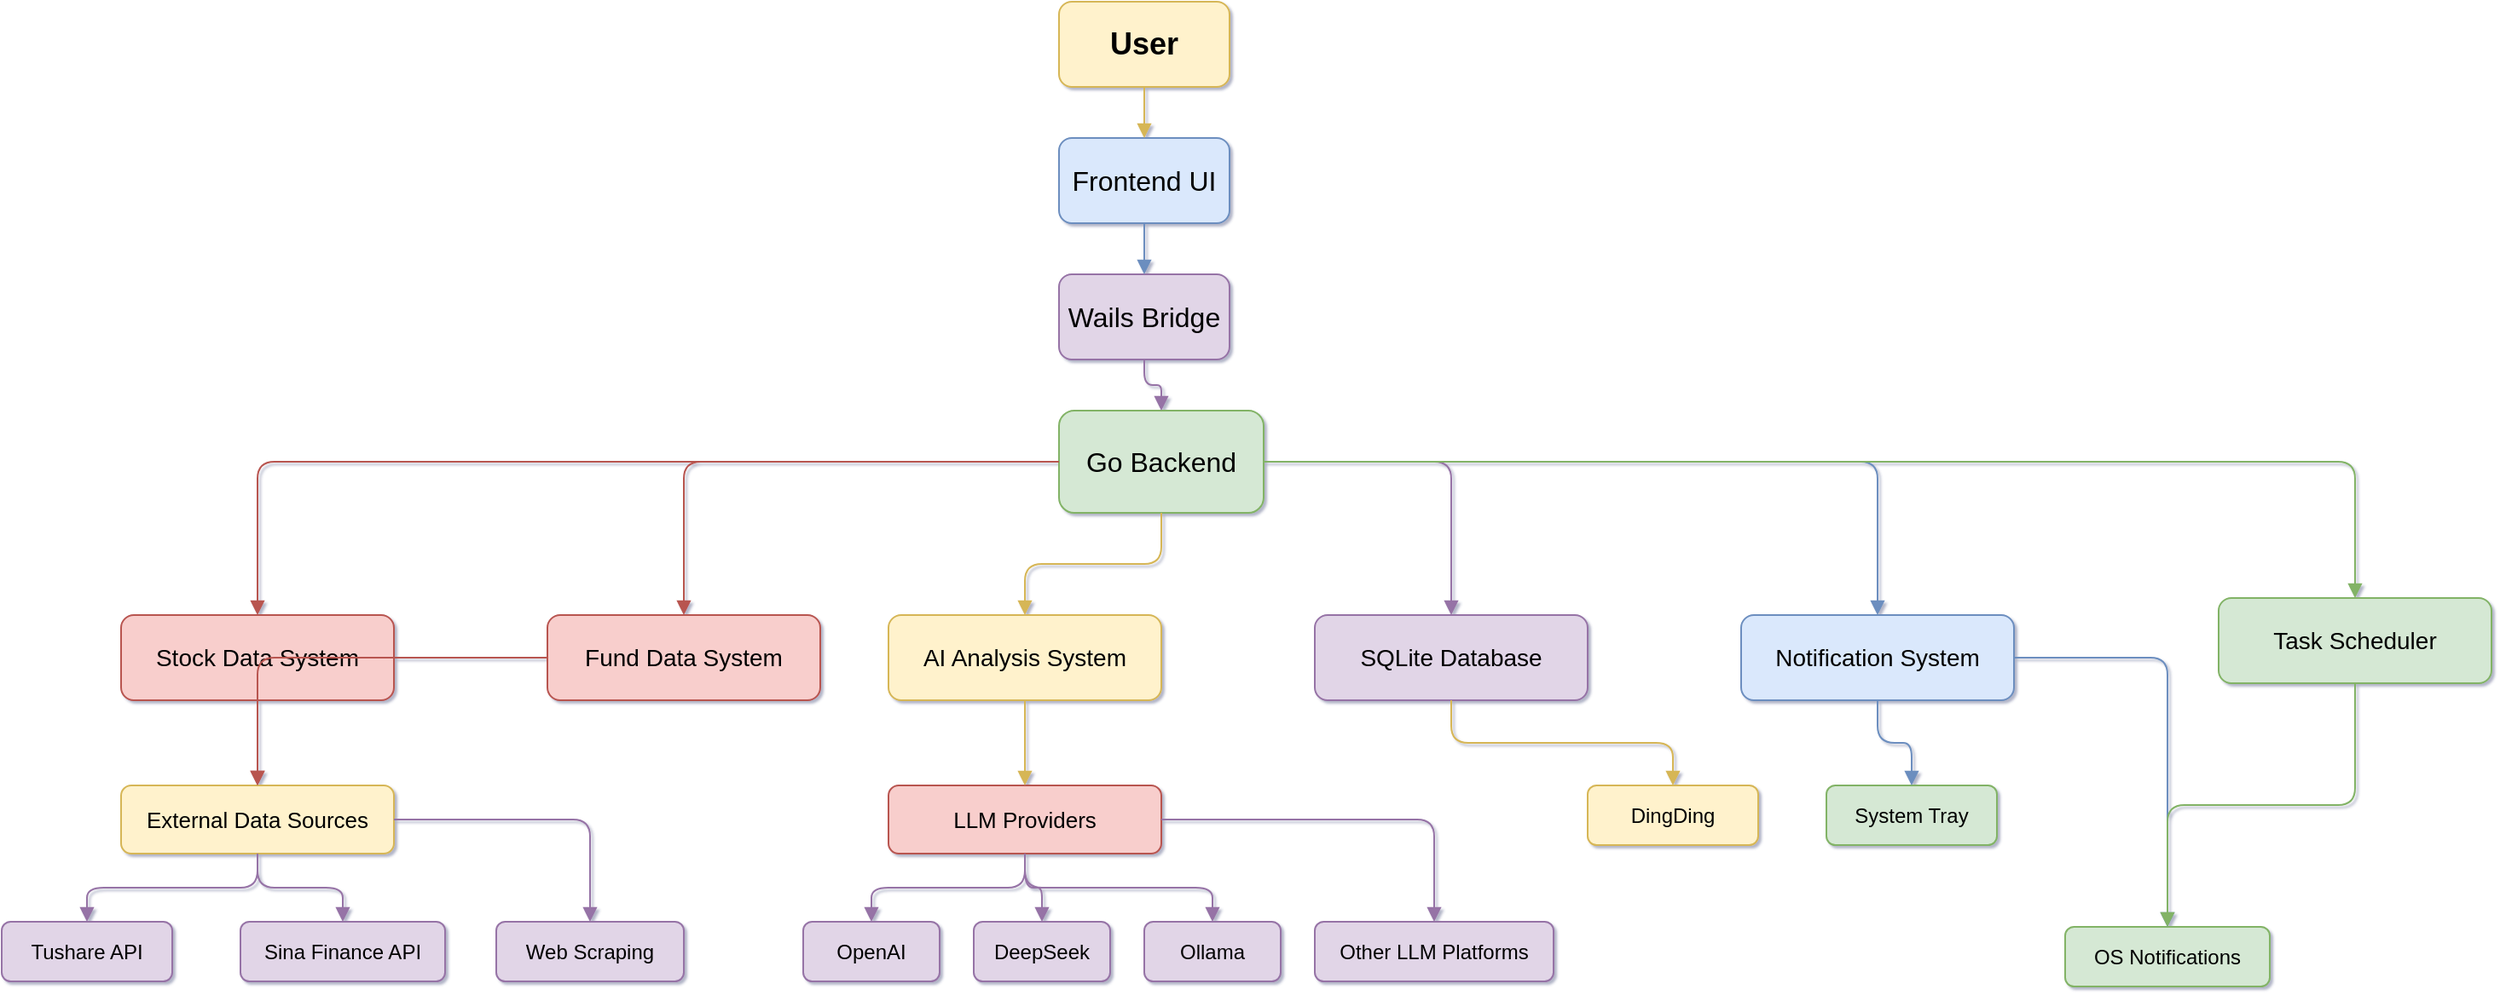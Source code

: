 <mxfile version="26.0.9">
  <diagram name="go-stock业务流视角架构图" id="business-flow">
    <mxGraphModel dx="1578" dy="1038" grid="0" gridSize="10" guides="1" tooltips="1" connect="1" arrows="1" fold="1" page="1" pageScale="1" pageWidth="1800" pageHeight="1200" background="#ffffff" math="0" shadow="1">
      <root>
        <mxCell id="0" />
        <mxCell id="1" parent="0" />
        <mxCell id="user" value="User" style="rounded=1;whiteSpace=wrap;html=1;fillColor=#fff2cc;strokeColor=#d6b656;fontSize=18;fontStyle=1;" parent="1" vertex="1">
          <mxGeometry x="850" y="40" width="100" height="50" as="geometry" />
        </mxCell>
        <mxCell id="frontend" value="Frontend UI" style="rounded=1;whiteSpace=wrap;html=1;fillColor=#dae8fc;strokeColor=#6c8ebf;fontSize=16;" parent="1" vertex="1">
          <mxGeometry x="850" y="120" width="100" height="50" as="geometry" />
        </mxCell>
        <mxCell id="wails" value="Wails Bridge" style="rounded=1;whiteSpace=wrap;html=1;fillColor=#e1d5e7;strokeColor=#9673a6;fontSize=16;" parent="1" vertex="1">
          <mxGeometry x="850" y="200" width="100" height="50" as="geometry" />
        </mxCell>
        <mxCell id="backend" value="Go Backend" style="rounded=1;whiteSpace=wrap;html=1;fillColor=#d5e8d4;strokeColor=#82b366;fontSize=16;" parent="1" vertex="1">
          <mxGeometry x="850" y="280" width="120" height="60" as="geometry" />
        </mxCell>
        <mxCell id="stockdata" value="Stock Data System" style="rounded=1;whiteSpace=wrap;html=1;fillColor=#f8cecc;strokeColor=#b85450;fontSize=14;" parent="1" vertex="1">
          <mxGeometry x="300" y="400" width="160" height="50" as="geometry" />
        </mxCell>
        <mxCell id="funddata" value="Fund Data System" style="rounded=1;whiteSpace=wrap;html=1;fillColor=#f8cecc;strokeColor=#b85450;fontSize=14;" parent="1" vertex="1">
          <mxGeometry x="550" y="400" width="160" height="50" as="geometry" />
        </mxCell>
        <mxCell id="ai" value="AI Analysis System" style="rounded=1;whiteSpace=wrap;html=1;fillColor=#fff2cc;strokeColor=#d6b656;fontSize=14;" parent="1" vertex="1">
          <mxGeometry x="750" y="400" width="160" height="50" as="geometry" />
        </mxCell>
        <mxCell id="sqlite" value="SQLite Database" style="rounded=1;whiteSpace=wrap;html=1;fillColor=#e1d5e7;strokeColor=#9673a6;fontSize=14;" parent="1" vertex="1">
          <mxGeometry x="1000" y="400" width="160" height="50" as="geometry" />
        </mxCell>
        <mxCell id="notify" value="Notification System" style="rounded=1;whiteSpace=wrap;html=1;fillColor=#dae8fc;strokeColor=#6c8ebf;fontSize=14;" parent="1" vertex="1">
          <mxGeometry x="1250" y="400" width="160" height="50" as="geometry" />
        </mxCell>
        <mxCell id="task" value="Task Scheduler" style="rounded=1;whiteSpace=wrap;html=1;fillColor=#d5e8d4;strokeColor=#82b366;fontSize=14;" parent="1" vertex="1">
          <mxGeometry x="1530" y="390" width="160" height="50" as="geometry" />
        </mxCell>
        <mxCell id="external" value="External Data Sources" style="rounded=1;whiteSpace=wrap;html=1;fillColor=#fff2cc;strokeColor=#d6b656;fontSize=13;" parent="1" vertex="1">
          <mxGeometry x="300" y="500" width="160" height="40" as="geometry" />
        </mxCell>
        <mxCell id="tushare" value="Tushare API" style="rounded=1;whiteSpace=wrap;html=1;fillColor=#e1d5e7;strokeColor=#9673a6;fontSize=12;" parent="1" vertex="1">
          <mxGeometry x="230" y="580" width="100" height="35" as="geometry" />
        </mxCell>
        <mxCell id="sina" value="Sina Finance API" style="rounded=1;whiteSpace=wrap;html=1;fillColor=#e1d5e7;strokeColor=#9673a6;fontSize=12;" parent="1" vertex="1">
          <mxGeometry x="370" y="580" width="120" height="35" as="geometry" />
        </mxCell>
        <mxCell id="scraping" value="Web Scraping" style="rounded=1;whiteSpace=wrap;html=1;fillColor=#e1d5e7;strokeColor=#9673a6;fontSize=12;" parent="1" vertex="1">
          <mxGeometry x="520" y="580" width="110" height="35" as="geometry" />
        </mxCell>
        <mxCell id="llm" value="LLM Providers" style="rounded=1;whiteSpace=wrap;html=1;fillColor=#f8cecc;strokeColor=#b85450;fontSize=13;" parent="1" vertex="1">
          <mxGeometry x="750" y="500" width="160" height="40" as="geometry" />
        </mxCell>
        <mxCell id="openai" value="OpenAI" style="rounded=1;whiteSpace=wrap;html=1;fillColor=#e1d5e7;strokeColor=#9673a6;fontSize=12;" parent="1" vertex="1">
          <mxGeometry x="700" y="580" width="80" height="35" as="geometry" />
        </mxCell>
        <mxCell id="deepseek" value="DeepSeek" style="rounded=1;whiteSpace=wrap;html=1;fillColor=#e1d5e7;strokeColor=#9673a6;fontSize=12;" parent="1" vertex="1">
          <mxGeometry x="800" y="580" width="80" height="35" as="geometry" />
        </mxCell>
        <mxCell id="ollama" value="Ollama" style="rounded=1;whiteSpace=wrap;html=1;fillColor=#e1d5e7;strokeColor=#9673a6;fontSize=12;" parent="1" vertex="1">
          <mxGeometry x="900" y="580" width="80" height="35" as="geometry" />
        </mxCell>
        <mxCell id="otherllm" value="Other LLM Platforms" style="rounded=1;whiteSpace=wrap;html=1;fillColor=#e1d5e7;strokeColor=#9673a6;fontSize=12;" parent="1" vertex="1">
          <mxGeometry x="1000" y="580" width="140" height="35" as="geometry" />
        </mxCell>
        <mxCell id="dingding" value="DingDing" style="rounded=1;whiteSpace=wrap;html=1;fillColor=#fff2cc;strokeColor=#d6b656;fontSize=12;" parent="1" vertex="1">
          <mxGeometry x="1160" y="500" width="100" height="35" as="geometry" />
        </mxCell>
        <mxCell id="tray" value="System Tray" style="rounded=1;whiteSpace=wrap;html=1;fillColor=#d5e8d4;strokeColor=#82b366;fontSize=12;" parent="1" vertex="1">
          <mxGeometry x="1300" y="500" width="100" height="35" as="geometry" />
        </mxCell>
        <mxCell id="osnotify" value="OS Notifications" style="rounded=1;whiteSpace=wrap;html=1;fillColor=#d5e8d4;strokeColor=#82b366;fontSize=12;" parent="1" vertex="1">
          <mxGeometry x="1440" y="583" width="120" height="35" as="geometry" />
        </mxCell>
        <mxCell id="u2f" style="edgeStyle=orthogonalEdgeStyle;endArrow=block;html=1;strokeColor=#d6b656;" parent="1" source="user" target="frontend" edge="1">
          <mxGeometry relative="1" as="geometry" />
        </mxCell>
        <mxCell id="f2w" style="edgeStyle=orthogonalEdgeStyle;endArrow=block;html=1;strokeColor=#6c8ebf;" parent="1" source="frontend" target="wails" edge="1">
          <mxGeometry relative="1" as="geometry" />
        </mxCell>
        <mxCell id="w2b" style="edgeStyle=orthogonalEdgeStyle;endArrow=block;html=1;strokeColor=#9673a6;" parent="1" source="wails" target="backend" edge="1">
          <mxGeometry relative="1" as="geometry" />
        </mxCell>
        <mxCell id="b2stock" style="edgeStyle=orthogonalEdgeStyle;endArrow=block;html=1;strokeColor=#b85450;" parent="1" source="backend" target="stockdata" edge="1">
          <mxGeometry relative="1" as="geometry" />
        </mxCell>
        <mxCell id="b2fund" style="edgeStyle=orthogonalEdgeStyle;endArrow=block;html=1;strokeColor=#b85450;" parent="1" source="backend" target="funddata" edge="1">
          <mxGeometry relative="1" as="geometry" />
        </mxCell>
        <mxCell id="b2ai" style="edgeStyle=orthogonalEdgeStyle;endArrow=block;html=1;strokeColor=#d6b656;" parent="1" source="backend" target="ai" edge="1">
          <mxGeometry relative="1" as="geometry" />
        </mxCell>
        <mxCell id="b2sqlite" style="edgeStyle=orthogonalEdgeStyle;endArrow=block;html=1;strokeColor=#9673a6;" parent="1" source="backend" target="sqlite" edge="1">
          <mxGeometry relative="1" as="geometry" />
        </mxCell>
        <mxCell id="b2notify" style="edgeStyle=orthogonalEdgeStyle;endArrow=block;html=1;strokeColor=#6c8ebf;" parent="1" source="backend" target="notify" edge="1">
          <mxGeometry relative="1" as="geometry" />
        </mxCell>
        <mxCell id="b2task" style="edgeStyle=orthogonalEdgeStyle;endArrow=block;html=1;strokeColor=#82b366;" parent="1" source="backend" target="task" edge="1">
          <mxGeometry relative="1" as="geometry" />
        </mxCell>
        <mxCell id="stock2ext" style="edgeStyle=orthogonalEdgeStyle;endArrow=block;html=1;strokeColor=#b85450;" parent="1" source="stockdata" target="external" edge="1">
          <mxGeometry relative="1" as="geometry" />
        </mxCell>
        <mxCell id="fund2ext" style="edgeStyle=orthogonalEdgeStyle;endArrow=block;html=1;strokeColor=#b85450;" parent="1" source="funddata" target="external" edge="1">
          <mxGeometry relative="1" as="geometry" />
        </mxCell>
        <mxCell id="ext2tushare" style="edgeStyle=orthogonalEdgeStyle;endArrow=block;html=1;strokeColor=#9673a6;" parent="1" source="external" target="tushare" edge="1">
          <mxGeometry relative="1" as="geometry" />
        </mxCell>
        <mxCell id="ext2sina" style="edgeStyle=orthogonalEdgeStyle;endArrow=block;html=1;strokeColor=#9673a6;" parent="1" source="external" target="sina" edge="1">
          <mxGeometry relative="1" as="geometry" />
        </mxCell>
        <mxCell id="ext2scraping" style="edgeStyle=orthogonalEdgeStyle;endArrow=block;html=1;strokeColor=#9673a6;" parent="1" source="external" target="scraping" edge="1">
          <mxGeometry relative="1" as="geometry" />
        </mxCell>
        <mxCell id="ai2llm" style="edgeStyle=orthogonalEdgeStyle;endArrow=block;html=1;strokeColor=#d6b656;" parent="1" source="ai" target="llm" edge="1">
          <mxGeometry relative="1" as="geometry" />
        </mxCell>
        <mxCell id="llm2openai" style="edgeStyle=orthogonalEdgeStyle;endArrow=block;html=1;strokeColor=#9673a6;" parent="1" source="llm" target="openai" edge="1">
          <mxGeometry relative="1" as="geometry" />
        </mxCell>
        <mxCell id="llm2deepseek" style="edgeStyle=orthogonalEdgeStyle;endArrow=block;html=1;strokeColor=#9673a6;" parent="1" source="llm" target="deepseek" edge="1">
          <mxGeometry relative="1" as="geometry" />
        </mxCell>
        <mxCell id="llm2ollama" style="edgeStyle=orthogonalEdgeStyle;endArrow=block;html=1;strokeColor=#9673a6;" parent="1" source="llm" target="ollama" edge="1">
          <mxGeometry relative="1" as="geometry" />
        </mxCell>
        <mxCell id="llm2otherllm" style="edgeStyle=orthogonalEdgeStyle;endArrow=block;html=1;strokeColor=#9673a6;" parent="1" source="llm" target="otherllm" edge="1">
          <mxGeometry relative="1" as="geometry" />
        </mxCell>
        <mxCell id="sqlite2ding" style="edgeStyle=orthogonalEdgeStyle;endArrow=block;html=1;strokeColor=#d6b656;" parent="1" source="sqlite" target="dingding" edge="1">
          <mxGeometry relative="1" as="geometry" />
        </mxCell>
        <mxCell id="notify2tray" style="edgeStyle=orthogonalEdgeStyle;endArrow=block;html=1;strokeColor=#6c8ebf;" parent="1" source="notify" target="tray" edge="1">
          <mxGeometry relative="1" as="geometry" />
        </mxCell>
        <mxCell id="notify2os" style="edgeStyle=orthogonalEdgeStyle;endArrow=block;html=1;strokeColor=#6c8ebf;" parent="1" source="notify" target="osnotify" edge="1">
          <mxGeometry relative="1" as="geometry" />
        </mxCell>
        <mxCell id="task2os" style="edgeStyle=orthogonalEdgeStyle;endArrow=block;html=1;strokeColor=#82b366;" parent="1" source="task" target="osnotify" edge="1">
          <mxGeometry relative="1" as="geometry" />
        </mxCell>
      </root>
    </mxGraphModel>
  </diagram>
</mxfile>
